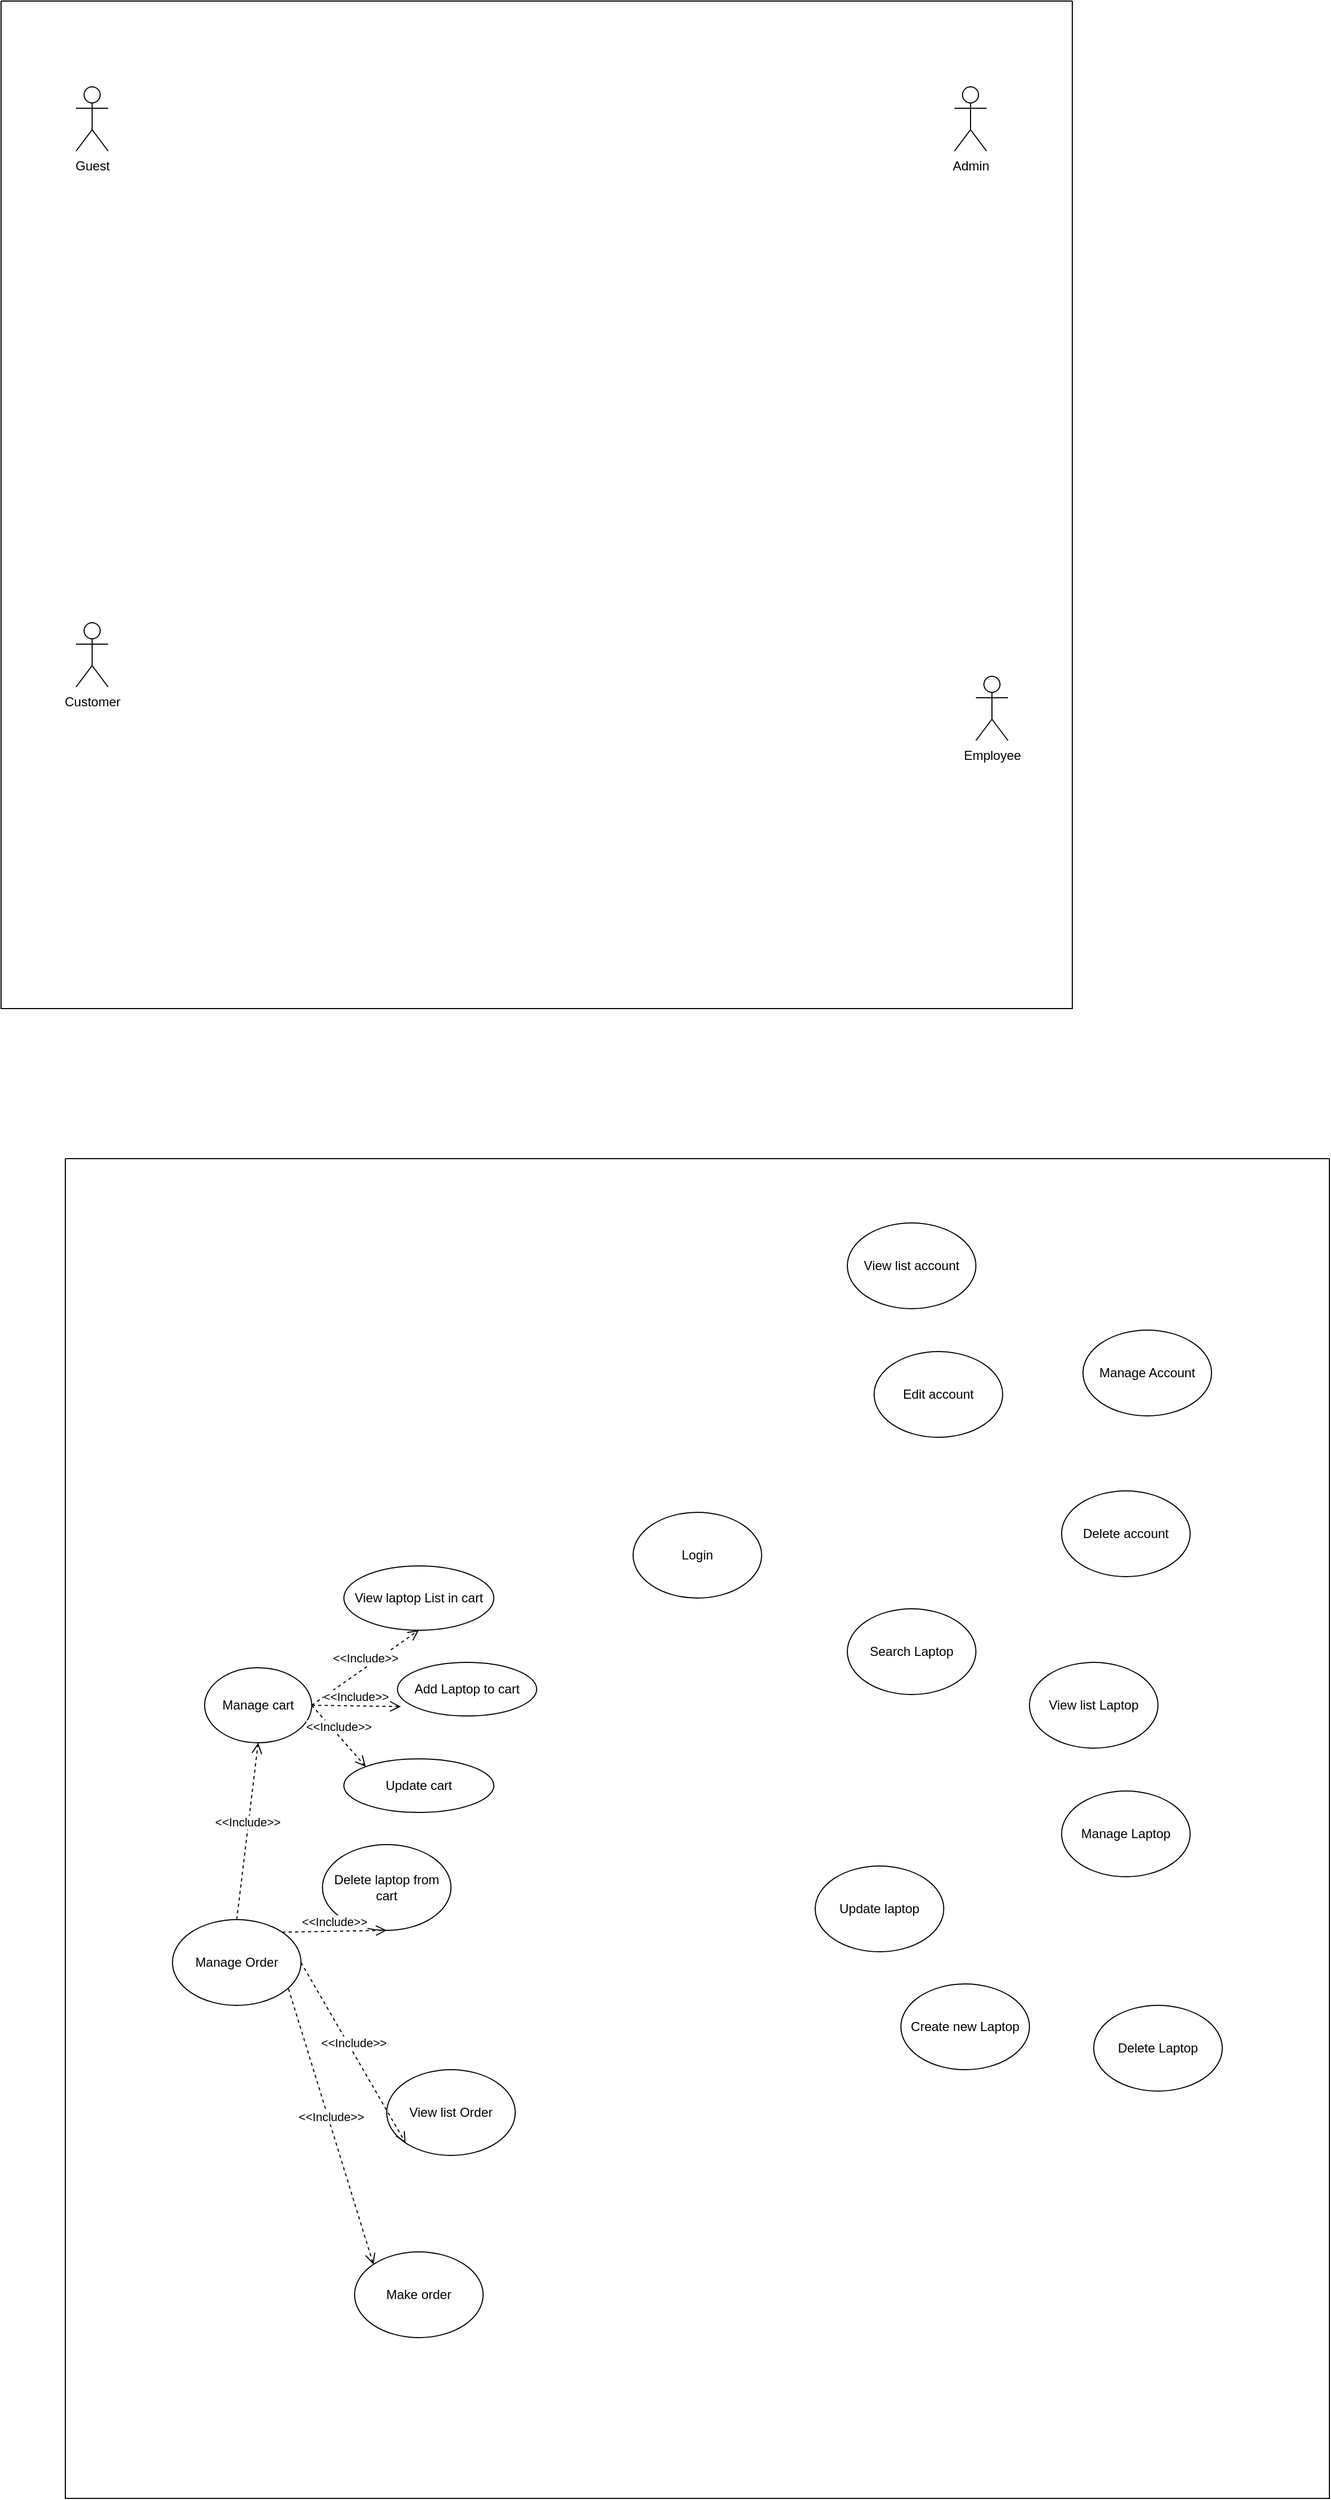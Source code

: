 <mxfile version="14.8.4" type="github">
  <diagram id="JiR6QPC4Q0KIK74DOdjt" name="Page-1">
    <mxGraphModel dx="865" dy="463" grid="1" gridSize="10" guides="1" tooltips="1" connect="1" arrows="1" fold="1" page="1" pageScale="1" pageWidth="850" pageHeight="1100" math="0" shadow="0">
      <root>
        <mxCell id="0" />
        <mxCell id="1" parent="0" />
        <mxCell id="tCk3DWMDgalh4umOwZOP-11" value="" style="swimlane;startSize=0;" vertex="1" parent="1">
          <mxGeometry x="670" y="290" width="1000" height="940" as="geometry">
            <mxRectangle x="400" y="100" width="50" height="40" as="alternateBounds" />
          </mxGeometry>
        </mxCell>
        <mxCell id="tCk3DWMDgalh4umOwZOP-1" value="Guest" style="shape=umlActor;verticalLabelPosition=bottom;verticalAlign=top;html=1;outlineConnect=0;" vertex="1" parent="tCk3DWMDgalh4umOwZOP-11">
          <mxGeometry x="70" y="80" width="30" height="60" as="geometry" />
        </mxCell>
        <mxCell id="tCk3DWMDgalh4umOwZOP-4" value="Employee" style="shape=umlActor;verticalLabelPosition=bottom;verticalAlign=top;html=1;outlineConnect=0;" vertex="1" parent="tCk3DWMDgalh4umOwZOP-11">
          <mxGeometry x="910" y="630" width="30" height="60" as="geometry" />
        </mxCell>
        <mxCell id="tCk3DWMDgalh4umOwZOP-6" value="Admin" style="shape=umlActor;verticalLabelPosition=bottom;verticalAlign=top;html=1;outlineConnect=0;" vertex="1" parent="tCk3DWMDgalh4umOwZOP-11">
          <mxGeometry x="890" y="80" width="30" height="60" as="geometry" />
        </mxCell>
        <mxCell id="tCk3DWMDgalh4umOwZOP-2" value="Customer" style="shape=umlActor;verticalLabelPosition=bottom;verticalAlign=top;html=1;outlineConnect=0;" vertex="1" parent="tCk3DWMDgalh4umOwZOP-11">
          <mxGeometry x="70" y="580" width="30" height="60" as="geometry" />
        </mxCell>
        <mxCell id="tCk3DWMDgalh4umOwZOP-14" value="" style="swimlane;startSize=0;" vertex="1" parent="1">
          <mxGeometry x="730" y="1370" width="1180" height="1250" as="geometry" />
        </mxCell>
        <mxCell id="tCk3DWMDgalh4umOwZOP-15" value="Manage Account" style="ellipse;whiteSpace=wrap;html=1;" vertex="1" parent="tCk3DWMDgalh4umOwZOP-14">
          <mxGeometry x="950" y="160" width="120" height="80" as="geometry" />
        </mxCell>
        <mxCell id="tCk3DWMDgalh4umOwZOP-16" value="Manage Laptop" style="ellipse;whiteSpace=wrap;html=1;" vertex="1" parent="tCk3DWMDgalh4umOwZOP-14">
          <mxGeometry x="930" y="590" width="120" height="80" as="geometry" />
        </mxCell>
        <mxCell id="tCk3DWMDgalh4umOwZOP-17" value="Manage cart" style="ellipse;whiteSpace=wrap;html=1;" vertex="1" parent="tCk3DWMDgalh4umOwZOP-14">
          <mxGeometry x="130" y="475" width="100" height="70" as="geometry" />
        </mxCell>
        <mxCell id="tCk3DWMDgalh4umOwZOP-18" value="View list account" style="ellipse;whiteSpace=wrap;html=1;" vertex="1" parent="tCk3DWMDgalh4umOwZOP-14">
          <mxGeometry x="730" y="60" width="120" height="80" as="geometry" />
        </mxCell>
        <mxCell id="tCk3DWMDgalh4umOwZOP-19" value="Edit account" style="ellipse;whiteSpace=wrap;html=1;" vertex="1" parent="tCk3DWMDgalh4umOwZOP-14">
          <mxGeometry x="755" y="180" width="120" height="80" as="geometry" />
        </mxCell>
        <mxCell id="tCk3DWMDgalh4umOwZOP-20" value="Delete account" style="ellipse;whiteSpace=wrap;html=1;" vertex="1" parent="tCk3DWMDgalh4umOwZOP-14">
          <mxGeometry x="930" y="310" width="120" height="80" as="geometry" />
        </mxCell>
        <mxCell id="tCk3DWMDgalh4umOwZOP-21" value="View list Laptop" style="ellipse;whiteSpace=wrap;html=1;" vertex="1" parent="tCk3DWMDgalh4umOwZOP-14">
          <mxGeometry x="900" y="470" width="120" height="80" as="geometry" />
        </mxCell>
        <mxCell id="tCk3DWMDgalh4umOwZOP-22" value="Update laptop" style="ellipse;whiteSpace=wrap;html=1;" vertex="1" parent="tCk3DWMDgalh4umOwZOP-14">
          <mxGeometry x="700" y="660" width="120" height="80" as="geometry" />
        </mxCell>
        <mxCell id="tCk3DWMDgalh4umOwZOP-23" value="Search Laptop" style="ellipse;whiteSpace=wrap;html=1;" vertex="1" parent="tCk3DWMDgalh4umOwZOP-14">
          <mxGeometry x="730" y="420" width="120" height="80" as="geometry" />
        </mxCell>
        <mxCell id="tCk3DWMDgalh4umOwZOP-24" value="Create new Laptop" style="ellipse;whiteSpace=wrap;html=1;" vertex="1" parent="tCk3DWMDgalh4umOwZOP-14">
          <mxGeometry x="780" y="770" width="120" height="80" as="geometry" />
        </mxCell>
        <mxCell id="tCk3DWMDgalh4umOwZOP-25" value="Delete Laptop" style="ellipse;whiteSpace=wrap;html=1;" vertex="1" parent="tCk3DWMDgalh4umOwZOP-14">
          <mxGeometry x="960" y="790" width="120" height="80" as="geometry" />
        </mxCell>
        <mxCell id="tCk3DWMDgalh4umOwZOP-26" value="Login" style="ellipse;whiteSpace=wrap;html=1;" vertex="1" parent="tCk3DWMDgalh4umOwZOP-14">
          <mxGeometry x="530" y="330" width="120" height="80" as="geometry" />
        </mxCell>
        <mxCell id="tCk3DWMDgalh4umOwZOP-27" value="Add Laptop to cart" style="ellipse;whiteSpace=wrap;html=1;" vertex="1" parent="tCk3DWMDgalh4umOwZOP-14">
          <mxGeometry x="310" y="470" width="130" height="50" as="geometry" />
        </mxCell>
        <mxCell id="tCk3DWMDgalh4umOwZOP-28" value="Update cart" style="ellipse;whiteSpace=wrap;html=1;" vertex="1" parent="tCk3DWMDgalh4umOwZOP-14">
          <mxGeometry x="260" y="560" width="140" height="50" as="geometry" />
        </mxCell>
        <mxCell id="tCk3DWMDgalh4umOwZOP-29" value="Delete laptop from cart" style="ellipse;whiteSpace=wrap;html=1;" vertex="1" parent="tCk3DWMDgalh4umOwZOP-14">
          <mxGeometry x="240" y="640" width="120" height="80" as="geometry" />
        </mxCell>
        <mxCell id="tCk3DWMDgalh4umOwZOP-30" value="View laptop List in cart" style="ellipse;whiteSpace=wrap;html=1;" vertex="1" parent="tCk3DWMDgalh4umOwZOP-14">
          <mxGeometry x="260" y="380" width="140" height="60" as="geometry" />
        </mxCell>
        <mxCell id="tCk3DWMDgalh4umOwZOP-31" value="Manage Order" style="ellipse;whiteSpace=wrap;html=1;" vertex="1" parent="tCk3DWMDgalh4umOwZOP-14">
          <mxGeometry x="100" y="710" width="120" height="80" as="geometry" />
        </mxCell>
        <mxCell id="tCk3DWMDgalh4umOwZOP-32" value="View list Order" style="ellipse;whiteSpace=wrap;html=1;" vertex="1" parent="tCk3DWMDgalh4umOwZOP-14">
          <mxGeometry x="300" y="850" width="120" height="80" as="geometry" />
        </mxCell>
        <mxCell id="tCk3DWMDgalh4umOwZOP-33" value="Make order" style="ellipse;whiteSpace=wrap;html=1;" vertex="1" parent="tCk3DWMDgalh4umOwZOP-14">
          <mxGeometry x="270" y="1020" width="120" height="80" as="geometry" />
        </mxCell>
        <mxCell id="tCk3DWMDgalh4umOwZOP-34" value="&amp;lt;&amp;lt;Include&amp;gt;&amp;gt;" style="html=1;verticalAlign=bottom;endArrow=open;dashed=1;endSize=8;exitX=1;exitY=0.5;exitDx=0;exitDy=0;entryX=0.5;entryY=1;entryDx=0;entryDy=0;" edge="1" parent="tCk3DWMDgalh4umOwZOP-14" source="tCk3DWMDgalh4umOwZOP-17" target="tCk3DWMDgalh4umOwZOP-30">
          <mxGeometry relative="1" as="geometry">
            <mxPoint x="690" y="690" as="sourcePoint" />
            <mxPoint x="610" y="690" as="targetPoint" />
          </mxGeometry>
        </mxCell>
        <mxCell id="tCk3DWMDgalh4umOwZOP-35" value="&amp;lt;&amp;lt;Include&amp;gt;&amp;gt;" style="html=1;verticalAlign=bottom;endArrow=open;dashed=1;endSize=8;exitX=1;exitY=0.5;exitDx=0;exitDy=0;entryX=0.025;entryY=0.824;entryDx=0;entryDy=0;entryPerimeter=0;" edge="1" parent="tCk3DWMDgalh4umOwZOP-14" source="tCk3DWMDgalh4umOwZOP-17" target="tCk3DWMDgalh4umOwZOP-27">
          <mxGeometry relative="1" as="geometry">
            <mxPoint x="690" y="690" as="sourcePoint" />
            <mxPoint x="610" y="690" as="targetPoint" />
          </mxGeometry>
        </mxCell>
        <mxCell id="tCk3DWMDgalh4umOwZOP-36" value="&amp;lt;&amp;lt;Include&amp;gt;&amp;gt;" style="html=1;verticalAlign=bottom;endArrow=open;dashed=1;endSize=8;exitX=1;exitY=0.5;exitDx=0;exitDy=0;entryX=0;entryY=0;entryDx=0;entryDy=0;" edge="1" parent="tCk3DWMDgalh4umOwZOP-14" source="tCk3DWMDgalh4umOwZOP-17" target="tCk3DWMDgalh4umOwZOP-28">
          <mxGeometry relative="1" as="geometry">
            <mxPoint x="690" y="690" as="sourcePoint" />
            <mxPoint x="350" y="650" as="targetPoint" />
          </mxGeometry>
        </mxCell>
        <mxCell id="tCk3DWMDgalh4umOwZOP-37" value="&amp;lt;&amp;lt;Include&amp;gt;&amp;gt;" style="html=1;verticalAlign=bottom;endArrow=open;dashed=1;endSize=8;exitX=1;exitY=0;exitDx=0;exitDy=0;entryX=0.5;entryY=1;entryDx=0;entryDy=0;" edge="1" parent="tCk3DWMDgalh4umOwZOP-14" source="tCk3DWMDgalh4umOwZOP-31" target="tCk3DWMDgalh4umOwZOP-29">
          <mxGeometry relative="1" as="geometry">
            <mxPoint x="420" y="890" as="sourcePoint" />
            <mxPoint x="340" y="890" as="targetPoint" />
          </mxGeometry>
        </mxCell>
        <mxCell id="tCk3DWMDgalh4umOwZOP-38" value="&amp;lt;&amp;lt;Include&amp;gt;&amp;gt;" style="html=1;verticalAlign=bottom;endArrow=open;dashed=1;endSize=8;exitX=1;exitY=0.5;exitDx=0;exitDy=0;entryX=0;entryY=1;entryDx=0;entryDy=0;" edge="1" parent="tCk3DWMDgalh4umOwZOP-14" source="tCk3DWMDgalh4umOwZOP-31" target="tCk3DWMDgalh4umOwZOP-32">
          <mxGeometry relative="1" as="geometry">
            <mxPoint x="420" y="890" as="sourcePoint" />
            <mxPoint x="340" y="890" as="targetPoint" />
          </mxGeometry>
        </mxCell>
        <mxCell id="tCk3DWMDgalh4umOwZOP-39" value="&amp;lt;&amp;lt;Include&amp;gt;&amp;gt;" style="html=1;verticalAlign=bottom;endArrow=open;dashed=1;endSize=8;exitX=0.903;exitY=0.808;exitDx=0;exitDy=0;exitPerimeter=0;entryX=0;entryY=0;entryDx=0;entryDy=0;" edge="1" parent="tCk3DWMDgalh4umOwZOP-14" source="tCk3DWMDgalh4umOwZOP-31" target="tCk3DWMDgalh4umOwZOP-33">
          <mxGeometry relative="1" as="geometry">
            <mxPoint x="420" y="890" as="sourcePoint" />
            <mxPoint x="340" y="890" as="targetPoint" />
          </mxGeometry>
        </mxCell>
        <mxCell id="tCk3DWMDgalh4umOwZOP-40" value="&amp;lt;&amp;lt;Include&amp;gt;&amp;gt;" style="html=1;verticalAlign=bottom;endArrow=open;dashed=1;endSize=8;exitX=0.5;exitY=0;exitDx=0;exitDy=0;entryX=0.5;entryY=1;entryDx=0;entryDy=0;" edge="1" parent="tCk3DWMDgalh4umOwZOP-14" source="tCk3DWMDgalh4umOwZOP-31" target="tCk3DWMDgalh4umOwZOP-17">
          <mxGeometry relative="1" as="geometry">
            <mxPoint x="420" y="720" as="sourcePoint" />
            <mxPoint x="340" y="720" as="targetPoint" />
          </mxGeometry>
        </mxCell>
      </root>
    </mxGraphModel>
  </diagram>
</mxfile>
